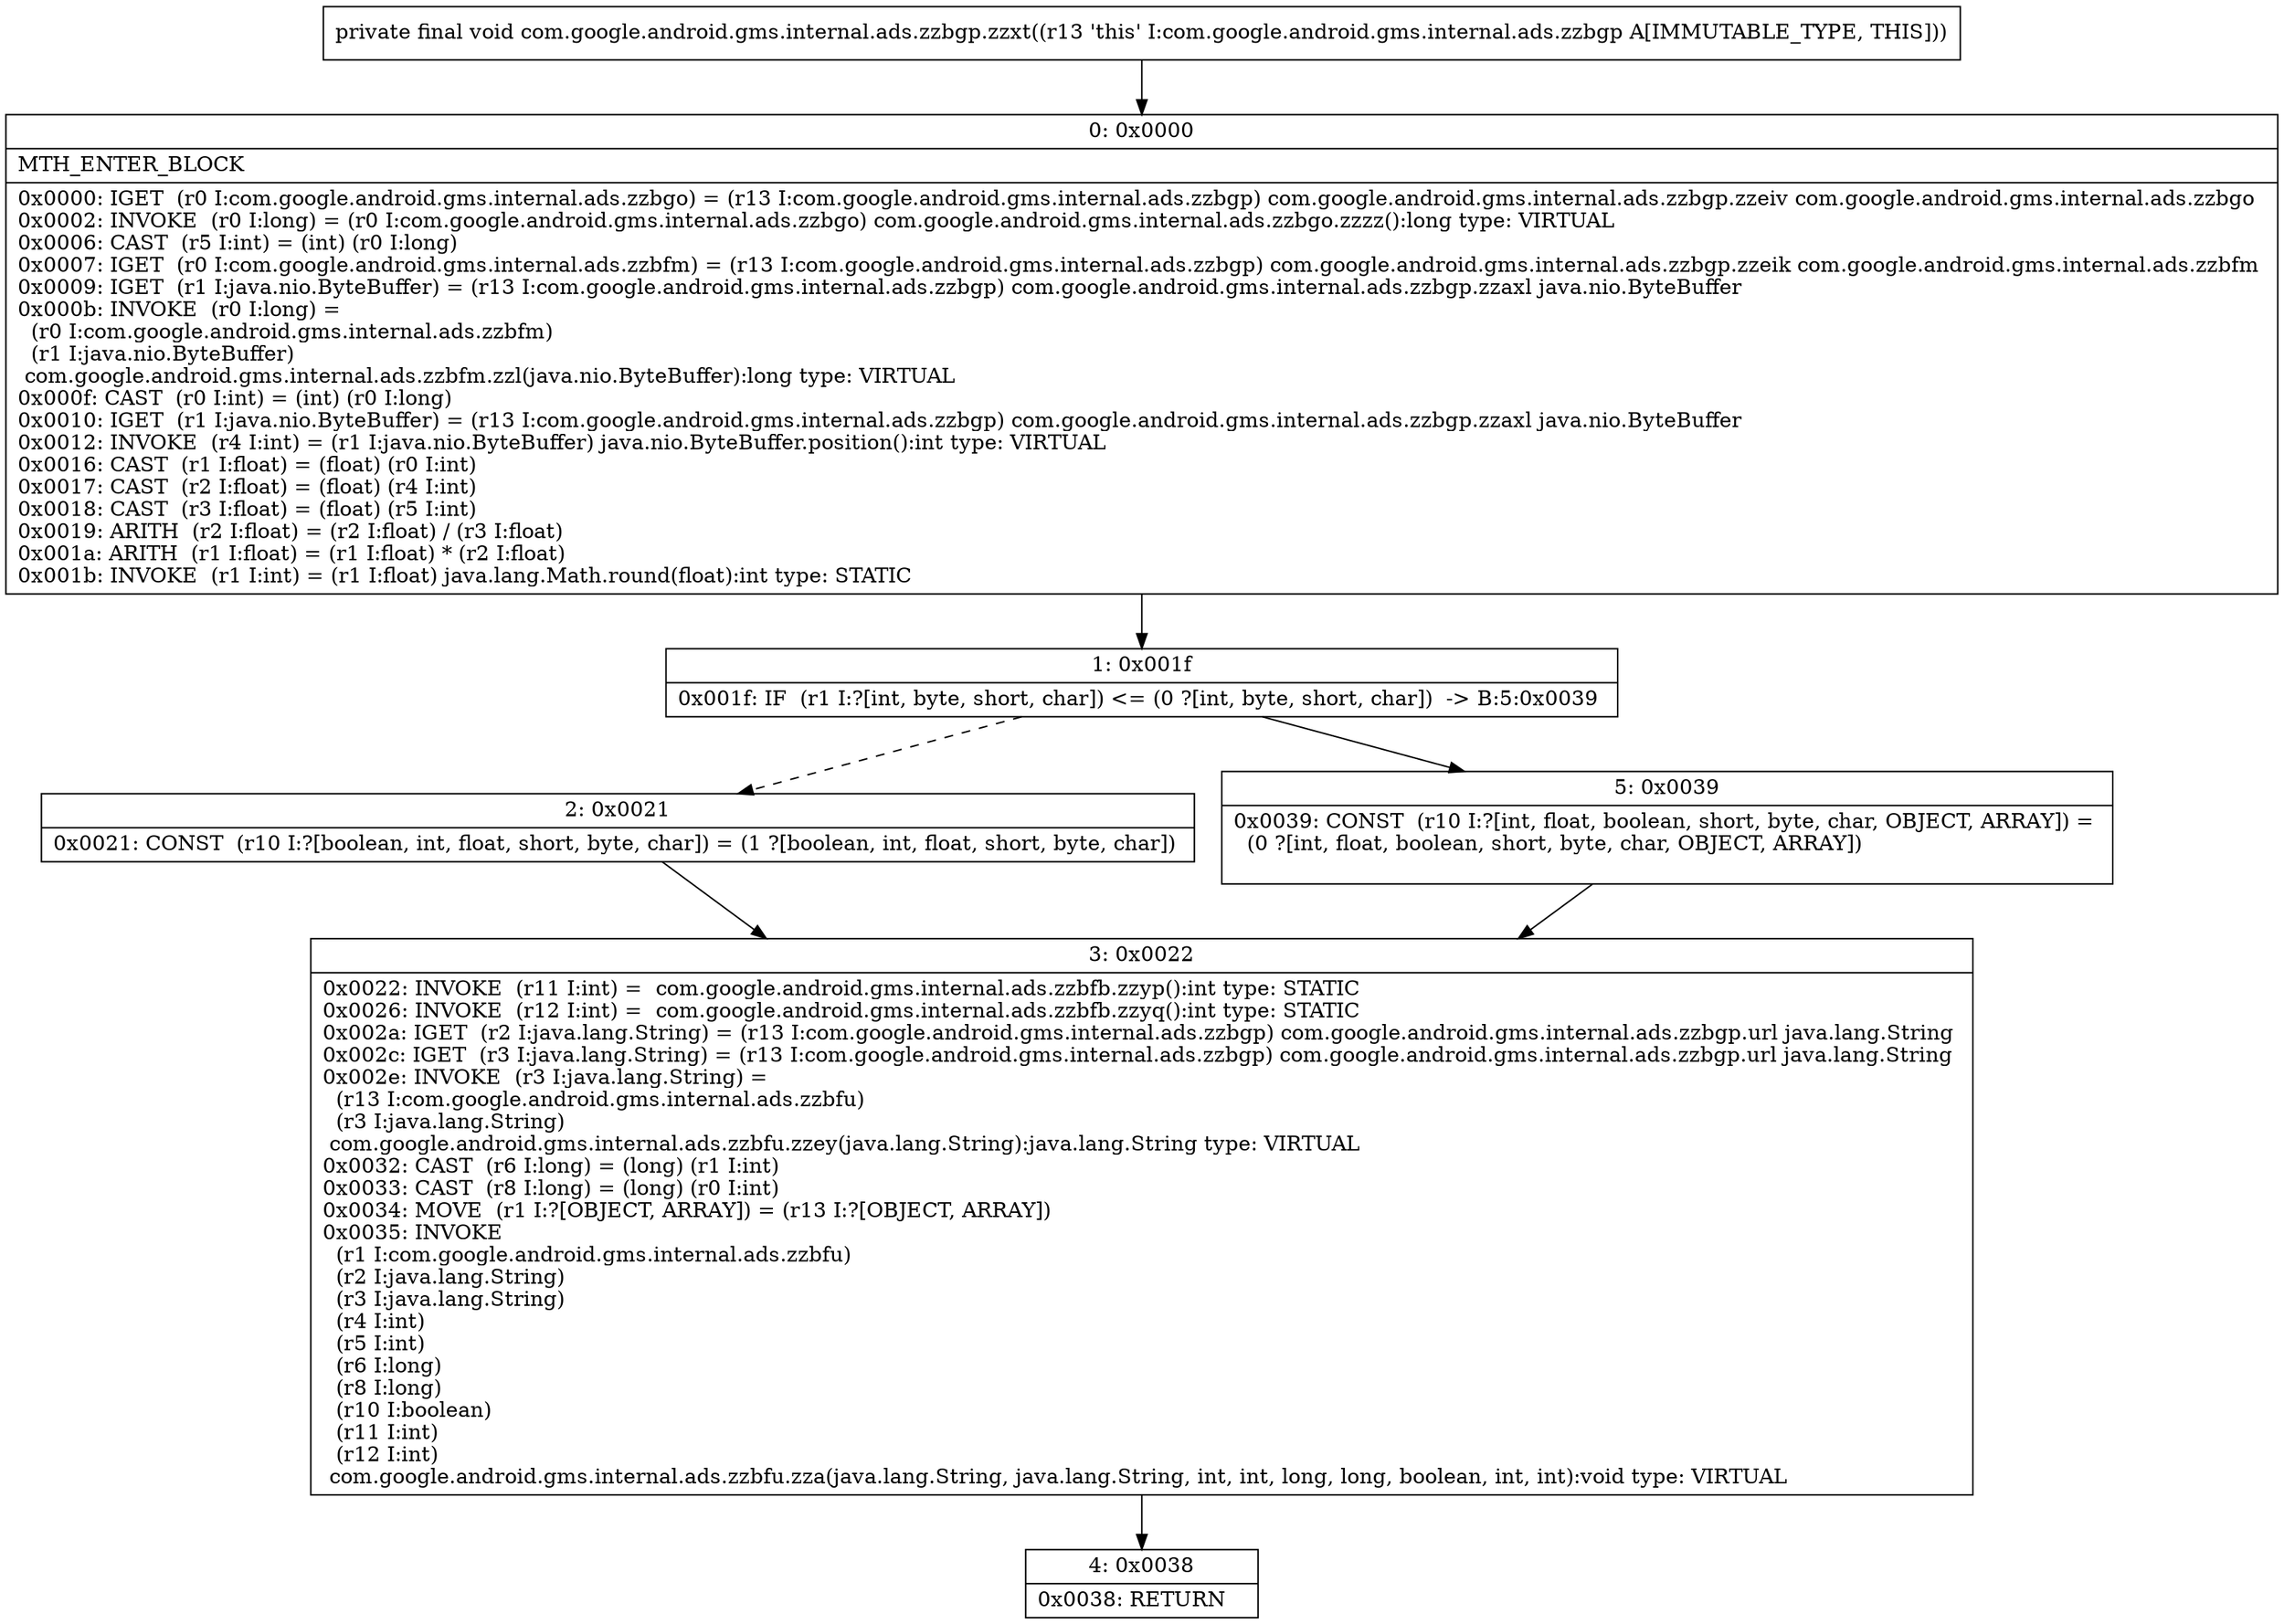 digraph "CFG forcom.google.android.gms.internal.ads.zzbgp.zzxt()V" {
Node_0 [shape=record,label="{0\:\ 0x0000|MTH_ENTER_BLOCK\l|0x0000: IGET  (r0 I:com.google.android.gms.internal.ads.zzbgo) = (r13 I:com.google.android.gms.internal.ads.zzbgp) com.google.android.gms.internal.ads.zzbgp.zzeiv com.google.android.gms.internal.ads.zzbgo \l0x0002: INVOKE  (r0 I:long) = (r0 I:com.google.android.gms.internal.ads.zzbgo) com.google.android.gms.internal.ads.zzbgo.zzzz():long type: VIRTUAL \l0x0006: CAST  (r5 I:int) = (int) (r0 I:long) \l0x0007: IGET  (r0 I:com.google.android.gms.internal.ads.zzbfm) = (r13 I:com.google.android.gms.internal.ads.zzbgp) com.google.android.gms.internal.ads.zzbgp.zzeik com.google.android.gms.internal.ads.zzbfm \l0x0009: IGET  (r1 I:java.nio.ByteBuffer) = (r13 I:com.google.android.gms.internal.ads.zzbgp) com.google.android.gms.internal.ads.zzbgp.zzaxl java.nio.ByteBuffer \l0x000b: INVOKE  (r0 I:long) = \l  (r0 I:com.google.android.gms.internal.ads.zzbfm)\l  (r1 I:java.nio.ByteBuffer)\l com.google.android.gms.internal.ads.zzbfm.zzl(java.nio.ByteBuffer):long type: VIRTUAL \l0x000f: CAST  (r0 I:int) = (int) (r0 I:long) \l0x0010: IGET  (r1 I:java.nio.ByteBuffer) = (r13 I:com.google.android.gms.internal.ads.zzbgp) com.google.android.gms.internal.ads.zzbgp.zzaxl java.nio.ByteBuffer \l0x0012: INVOKE  (r4 I:int) = (r1 I:java.nio.ByteBuffer) java.nio.ByteBuffer.position():int type: VIRTUAL \l0x0016: CAST  (r1 I:float) = (float) (r0 I:int) \l0x0017: CAST  (r2 I:float) = (float) (r4 I:int) \l0x0018: CAST  (r3 I:float) = (float) (r5 I:int) \l0x0019: ARITH  (r2 I:float) = (r2 I:float) \/ (r3 I:float) \l0x001a: ARITH  (r1 I:float) = (r1 I:float) * (r2 I:float) \l0x001b: INVOKE  (r1 I:int) = (r1 I:float) java.lang.Math.round(float):int type: STATIC \l}"];
Node_1 [shape=record,label="{1\:\ 0x001f|0x001f: IF  (r1 I:?[int, byte, short, char]) \<= (0 ?[int, byte, short, char])  \-\> B:5:0x0039 \l}"];
Node_2 [shape=record,label="{2\:\ 0x0021|0x0021: CONST  (r10 I:?[boolean, int, float, short, byte, char]) = (1 ?[boolean, int, float, short, byte, char]) \l}"];
Node_3 [shape=record,label="{3\:\ 0x0022|0x0022: INVOKE  (r11 I:int) =  com.google.android.gms.internal.ads.zzbfb.zzyp():int type: STATIC \l0x0026: INVOKE  (r12 I:int) =  com.google.android.gms.internal.ads.zzbfb.zzyq():int type: STATIC \l0x002a: IGET  (r2 I:java.lang.String) = (r13 I:com.google.android.gms.internal.ads.zzbgp) com.google.android.gms.internal.ads.zzbgp.url java.lang.String \l0x002c: IGET  (r3 I:java.lang.String) = (r13 I:com.google.android.gms.internal.ads.zzbgp) com.google.android.gms.internal.ads.zzbgp.url java.lang.String \l0x002e: INVOKE  (r3 I:java.lang.String) = \l  (r13 I:com.google.android.gms.internal.ads.zzbfu)\l  (r3 I:java.lang.String)\l com.google.android.gms.internal.ads.zzbfu.zzey(java.lang.String):java.lang.String type: VIRTUAL \l0x0032: CAST  (r6 I:long) = (long) (r1 I:int) \l0x0033: CAST  (r8 I:long) = (long) (r0 I:int) \l0x0034: MOVE  (r1 I:?[OBJECT, ARRAY]) = (r13 I:?[OBJECT, ARRAY]) \l0x0035: INVOKE  \l  (r1 I:com.google.android.gms.internal.ads.zzbfu)\l  (r2 I:java.lang.String)\l  (r3 I:java.lang.String)\l  (r4 I:int)\l  (r5 I:int)\l  (r6 I:long)\l  (r8 I:long)\l  (r10 I:boolean)\l  (r11 I:int)\l  (r12 I:int)\l com.google.android.gms.internal.ads.zzbfu.zza(java.lang.String, java.lang.String, int, int, long, long, boolean, int, int):void type: VIRTUAL \l}"];
Node_4 [shape=record,label="{4\:\ 0x0038|0x0038: RETURN   \l}"];
Node_5 [shape=record,label="{5\:\ 0x0039|0x0039: CONST  (r10 I:?[int, float, boolean, short, byte, char, OBJECT, ARRAY]) = \l  (0 ?[int, float, boolean, short, byte, char, OBJECT, ARRAY])\l \l}"];
MethodNode[shape=record,label="{private final void com.google.android.gms.internal.ads.zzbgp.zzxt((r13 'this' I:com.google.android.gms.internal.ads.zzbgp A[IMMUTABLE_TYPE, THIS])) }"];
MethodNode -> Node_0;
Node_0 -> Node_1;
Node_1 -> Node_2[style=dashed];
Node_1 -> Node_5;
Node_2 -> Node_3;
Node_3 -> Node_4;
Node_5 -> Node_3;
}

